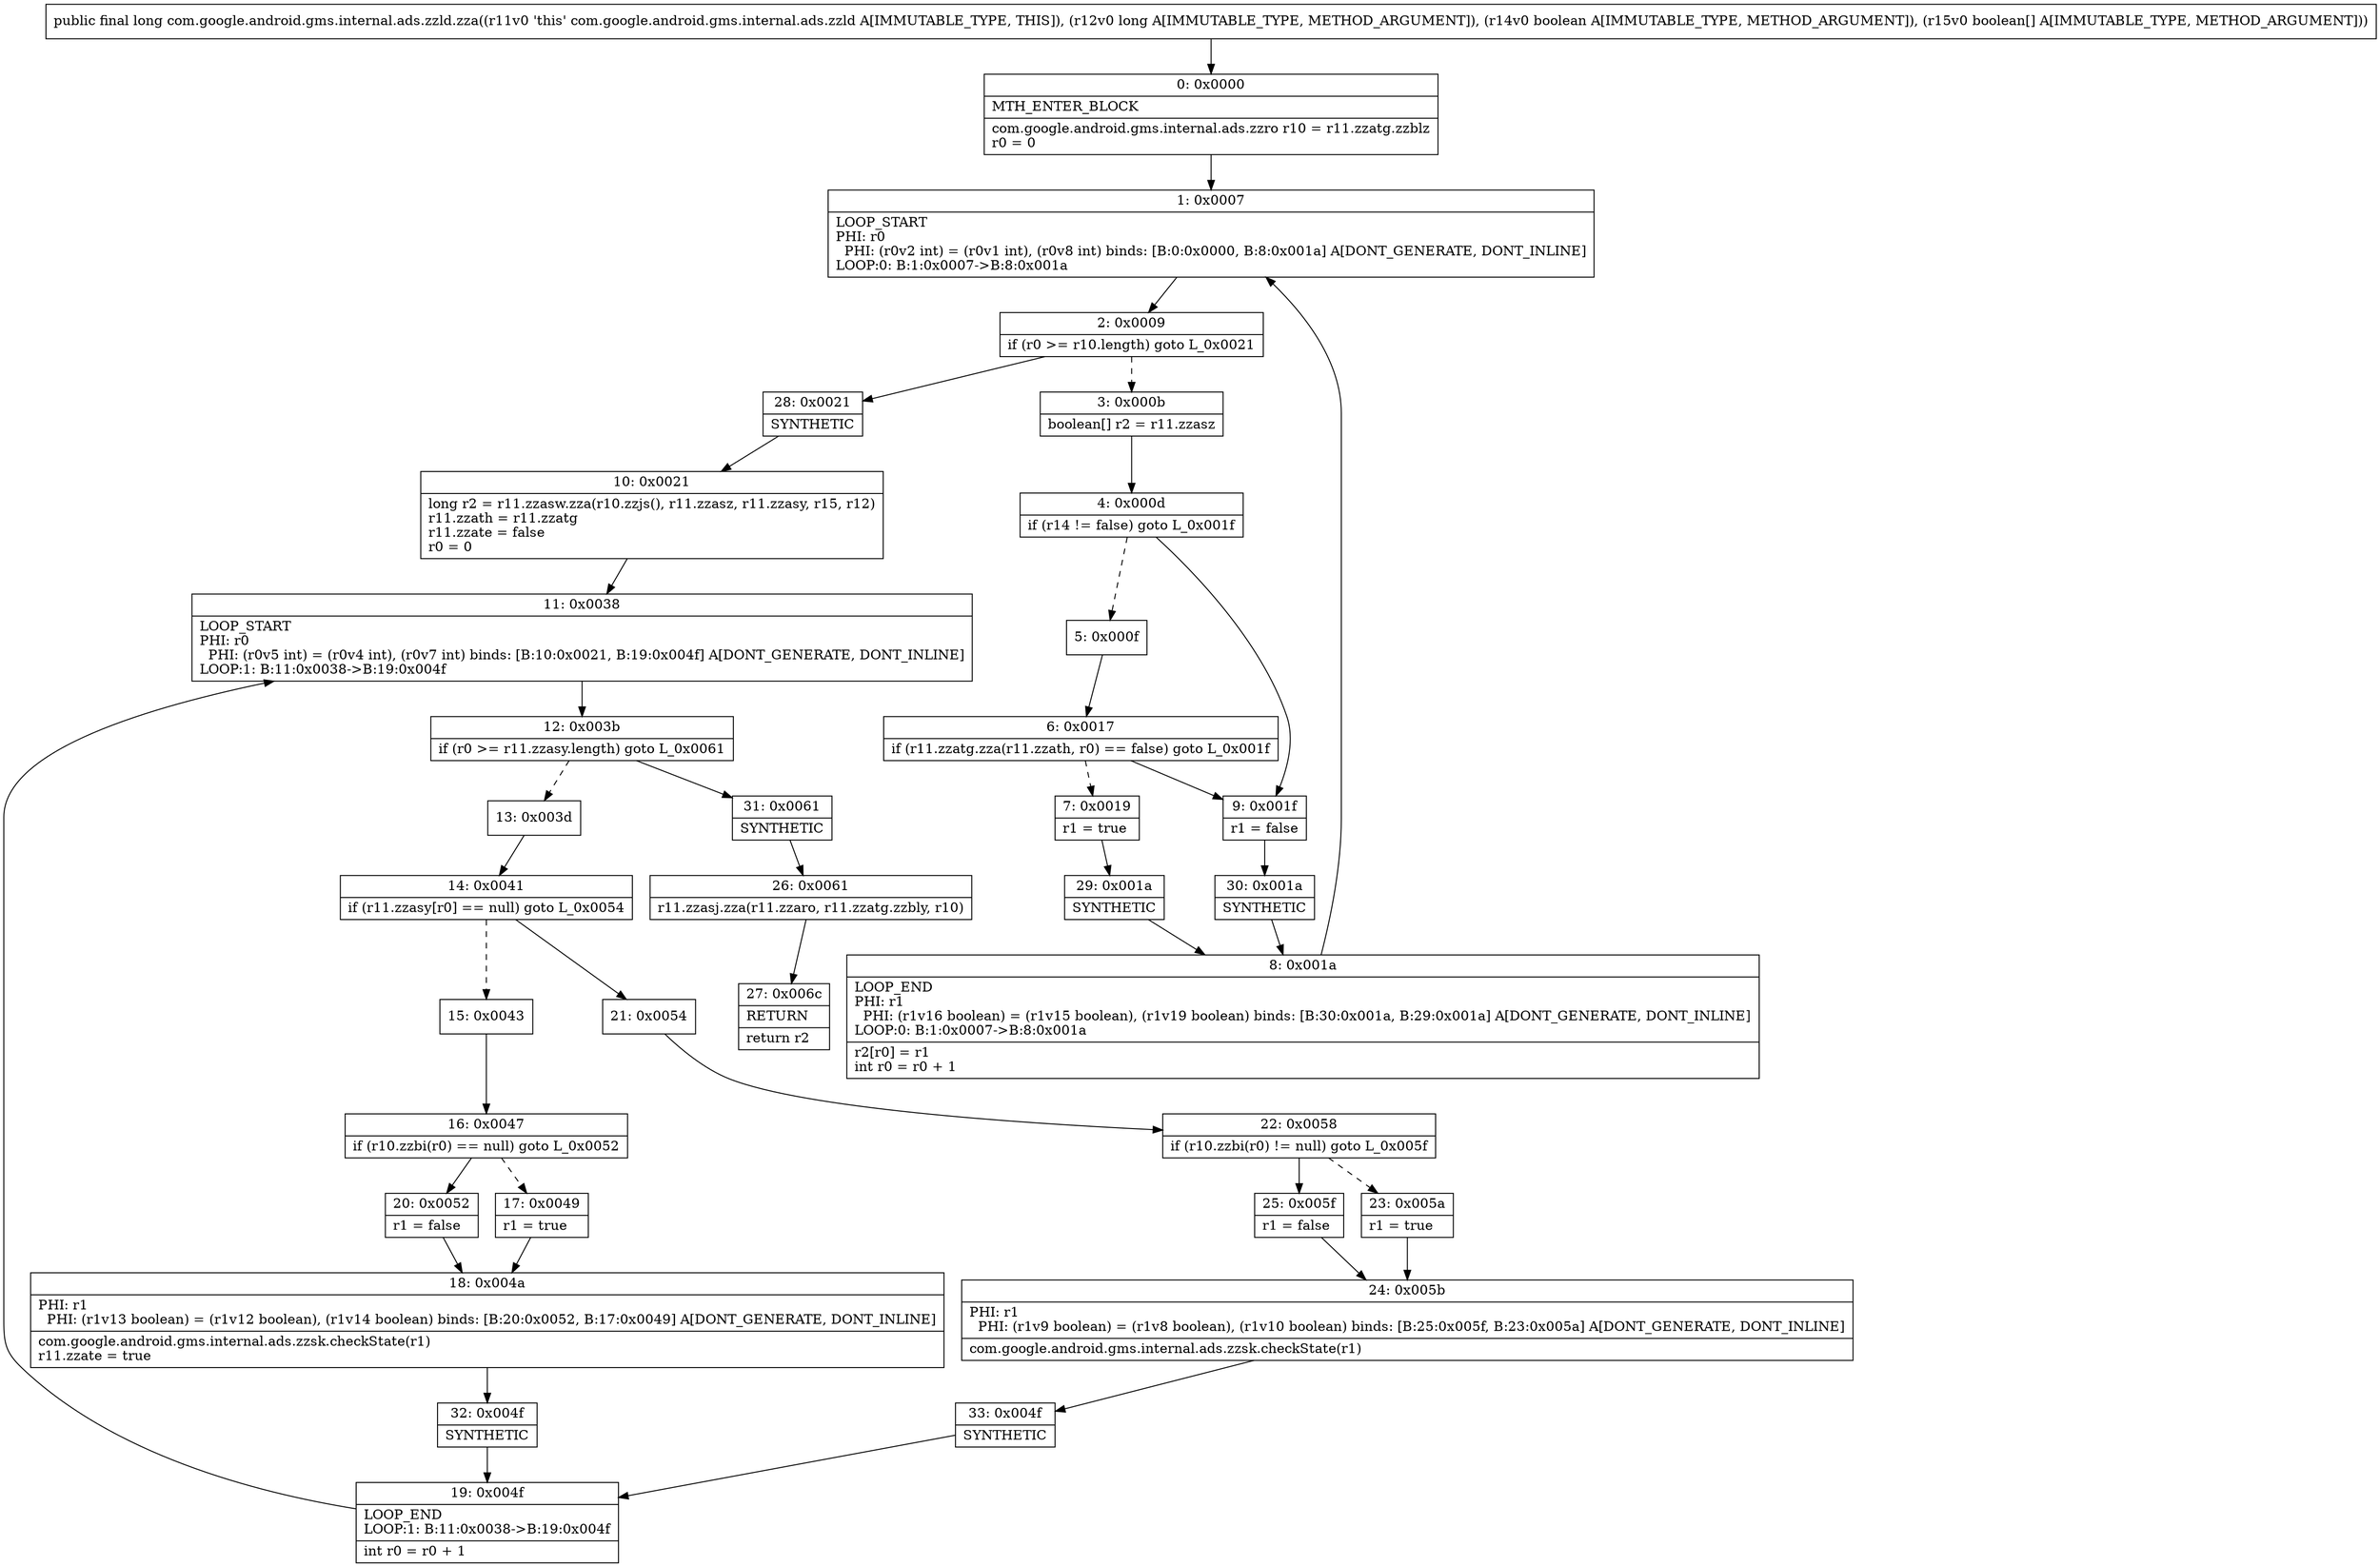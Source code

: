 digraph "CFG forcom.google.android.gms.internal.ads.zzld.zza(JZ[Z)J" {
Node_0 [shape=record,label="{0\:\ 0x0000|MTH_ENTER_BLOCK\l|com.google.android.gms.internal.ads.zzro r10 = r11.zzatg.zzblz\lr0 = 0\l}"];
Node_1 [shape=record,label="{1\:\ 0x0007|LOOP_START\lPHI: r0 \l  PHI: (r0v2 int) = (r0v1 int), (r0v8 int) binds: [B:0:0x0000, B:8:0x001a] A[DONT_GENERATE, DONT_INLINE]\lLOOP:0: B:1:0x0007\-\>B:8:0x001a\l}"];
Node_2 [shape=record,label="{2\:\ 0x0009|if (r0 \>= r10.length) goto L_0x0021\l}"];
Node_3 [shape=record,label="{3\:\ 0x000b|boolean[] r2 = r11.zzasz\l}"];
Node_4 [shape=record,label="{4\:\ 0x000d|if (r14 != false) goto L_0x001f\l}"];
Node_5 [shape=record,label="{5\:\ 0x000f}"];
Node_6 [shape=record,label="{6\:\ 0x0017|if (r11.zzatg.zza(r11.zzath, r0) == false) goto L_0x001f\l}"];
Node_7 [shape=record,label="{7\:\ 0x0019|r1 = true\l}"];
Node_8 [shape=record,label="{8\:\ 0x001a|LOOP_END\lPHI: r1 \l  PHI: (r1v16 boolean) = (r1v15 boolean), (r1v19 boolean) binds: [B:30:0x001a, B:29:0x001a] A[DONT_GENERATE, DONT_INLINE]\lLOOP:0: B:1:0x0007\-\>B:8:0x001a\l|r2[r0] = r1\lint r0 = r0 + 1\l}"];
Node_9 [shape=record,label="{9\:\ 0x001f|r1 = false\l}"];
Node_10 [shape=record,label="{10\:\ 0x0021|long r2 = r11.zzasw.zza(r10.zzjs(), r11.zzasz, r11.zzasy, r15, r12)\lr11.zzath = r11.zzatg\lr11.zzate = false\lr0 = 0\l}"];
Node_11 [shape=record,label="{11\:\ 0x0038|LOOP_START\lPHI: r0 \l  PHI: (r0v5 int) = (r0v4 int), (r0v7 int) binds: [B:10:0x0021, B:19:0x004f] A[DONT_GENERATE, DONT_INLINE]\lLOOP:1: B:11:0x0038\-\>B:19:0x004f\l}"];
Node_12 [shape=record,label="{12\:\ 0x003b|if (r0 \>= r11.zzasy.length) goto L_0x0061\l}"];
Node_13 [shape=record,label="{13\:\ 0x003d}"];
Node_14 [shape=record,label="{14\:\ 0x0041|if (r11.zzasy[r0] == null) goto L_0x0054\l}"];
Node_15 [shape=record,label="{15\:\ 0x0043}"];
Node_16 [shape=record,label="{16\:\ 0x0047|if (r10.zzbi(r0) == null) goto L_0x0052\l}"];
Node_17 [shape=record,label="{17\:\ 0x0049|r1 = true\l}"];
Node_18 [shape=record,label="{18\:\ 0x004a|PHI: r1 \l  PHI: (r1v13 boolean) = (r1v12 boolean), (r1v14 boolean) binds: [B:20:0x0052, B:17:0x0049] A[DONT_GENERATE, DONT_INLINE]\l|com.google.android.gms.internal.ads.zzsk.checkState(r1)\lr11.zzate = true\l}"];
Node_19 [shape=record,label="{19\:\ 0x004f|LOOP_END\lLOOP:1: B:11:0x0038\-\>B:19:0x004f\l|int r0 = r0 + 1\l}"];
Node_20 [shape=record,label="{20\:\ 0x0052|r1 = false\l}"];
Node_21 [shape=record,label="{21\:\ 0x0054}"];
Node_22 [shape=record,label="{22\:\ 0x0058|if (r10.zzbi(r0) != null) goto L_0x005f\l}"];
Node_23 [shape=record,label="{23\:\ 0x005a|r1 = true\l}"];
Node_24 [shape=record,label="{24\:\ 0x005b|PHI: r1 \l  PHI: (r1v9 boolean) = (r1v8 boolean), (r1v10 boolean) binds: [B:25:0x005f, B:23:0x005a] A[DONT_GENERATE, DONT_INLINE]\l|com.google.android.gms.internal.ads.zzsk.checkState(r1)\l}"];
Node_25 [shape=record,label="{25\:\ 0x005f|r1 = false\l}"];
Node_26 [shape=record,label="{26\:\ 0x0061|r11.zzasj.zza(r11.zzaro, r11.zzatg.zzbly, r10)\l}"];
Node_27 [shape=record,label="{27\:\ 0x006c|RETURN\l|return r2\l}"];
Node_28 [shape=record,label="{28\:\ 0x0021|SYNTHETIC\l}"];
Node_29 [shape=record,label="{29\:\ 0x001a|SYNTHETIC\l}"];
Node_30 [shape=record,label="{30\:\ 0x001a|SYNTHETIC\l}"];
Node_31 [shape=record,label="{31\:\ 0x0061|SYNTHETIC\l}"];
Node_32 [shape=record,label="{32\:\ 0x004f|SYNTHETIC\l}"];
Node_33 [shape=record,label="{33\:\ 0x004f|SYNTHETIC\l}"];
MethodNode[shape=record,label="{public final long com.google.android.gms.internal.ads.zzld.zza((r11v0 'this' com.google.android.gms.internal.ads.zzld A[IMMUTABLE_TYPE, THIS]), (r12v0 long A[IMMUTABLE_TYPE, METHOD_ARGUMENT]), (r14v0 boolean A[IMMUTABLE_TYPE, METHOD_ARGUMENT]), (r15v0 boolean[] A[IMMUTABLE_TYPE, METHOD_ARGUMENT])) }"];
MethodNode -> Node_0;
Node_0 -> Node_1;
Node_1 -> Node_2;
Node_2 -> Node_3[style=dashed];
Node_2 -> Node_28;
Node_3 -> Node_4;
Node_4 -> Node_5[style=dashed];
Node_4 -> Node_9;
Node_5 -> Node_6;
Node_6 -> Node_7[style=dashed];
Node_6 -> Node_9;
Node_7 -> Node_29;
Node_8 -> Node_1;
Node_9 -> Node_30;
Node_10 -> Node_11;
Node_11 -> Node_12;
Node_12 -> Node_13[style=dashed];
Node_12 -> Node_31;
Node_13 -> Node_14;
Node_14 -> Node_15[style=dashed];
Node_14 -> Node_21;
Node_15 -> Node_16;
Node_16 -> Node_17[style=dashed];
Node_16 -> Node_20;
Node_17 -> Node_18;
Node_18 -> Node_32;
Node_19 -> Node_11;
Node_20 -> Node_18;
Node_21 -> Node_22;
Node_22 -> Node_23[style=dashed];
Node_22 -> Node_25;
Node_23 -> Node_24;
Node_24 -> Node_33;
Node_25 -> Node_24;
Node_26 -> Node_27;
Node_28 -> Node_10;
Node_29 -> Node_8;
Node_30 -> Node_8;
Node_31 -> Node_26;
Node_32 -> Node_19;
Node_33 -> Node_19;
}

